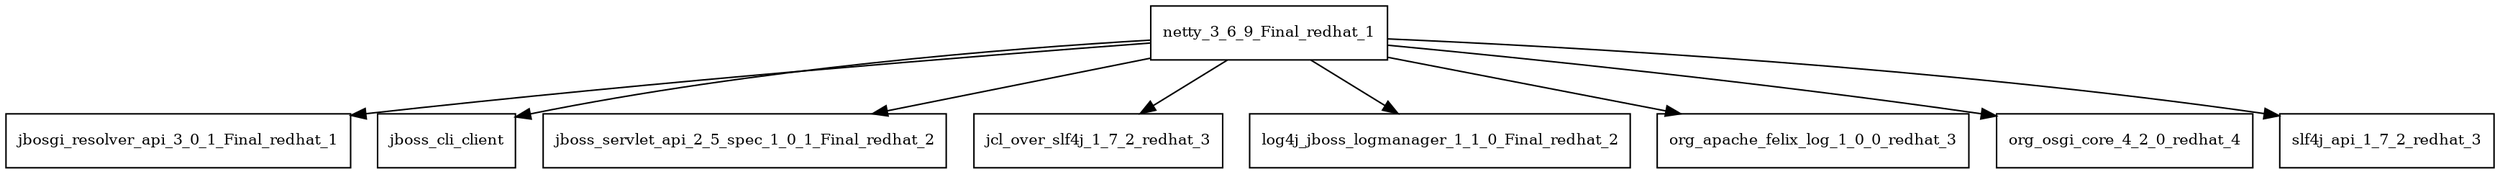 digraph netty_3_6_9_Final_redhat_1_dependencies {
  node [shape = box, fontsize=10.0];
  netty_3_6_9_Final_redhat_1 -> jbosgi_resolver_api_3_0_1_Final_redhat_1;
  netty_3_6_9_Final_redhat_1 -> jboss_cli_client;
  netty_3_6_9_Final_redhat_1 -> jboss_servlet_api_2_5_spec_1_0_1_Final_redhat_2;
  netty_3_6_9_Final_redhat_1 -> jcl_over_slf4j_1_7_2_redhat_3;
  netty_3_6_9_Final_redhat_1 -> log4j_jboss_logmanager_1_1_0_Final_redhat_2;
  netty_3_6_9_Final_redhat_1 -> org_apache_felix_log_1_0_0_redhat_3;
  netty_3_6_9_Final_redhat_1 -> org_osgi_core_4_2_0_redhat_4;
  netty_3_6_9_Final_redhat_1 -> slf4j_api_1_7_2_redhat_3;
}
